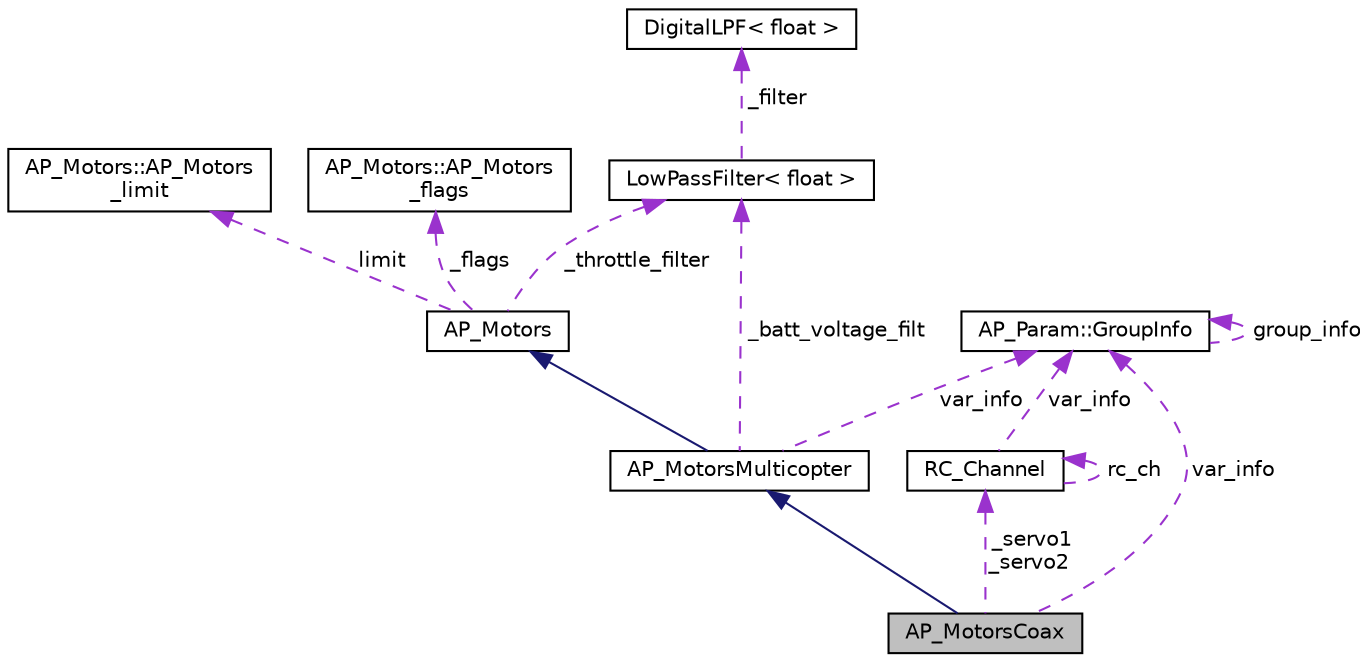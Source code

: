 digraph "AP_MotorsCoax"
{
 // INTERACTIVE_SVG=YES
  edge [fontname="Helvetica",fontsize="10",labelfontname="Helvetica",labelfontsize="10"];
  node [fontname="Helvetica",fontsize="10",shape=record];
  Node1 [label="AP_MotorsCoax",height=0.2,width=0.4,color="black", fillcolor="grey75", style="filled", fontcolor="black"];
  Node2 -> Node1 [dir="back",color="midnightblue",fontsize="10",style="solid",fontname="Helvetica"];
  Node2 [label="AP_MotorsMulticopter",height=0.2,width=0.4,color="black", fillcolor="white", style="filled",URL="$classAP__MotorsMulticopter.html"];
  Node3 -> Node2 [dir="back",color="midnightblue",fontsize="10",style="solid",fontname="Helvetica"];
  Node3 [label="AP_Motors",height=0.2,width=0.4,color="black", fillcolor="white", style="filled",URL="$classAP__Motors.html"];
  Node4 -> Node3 [dir="back",color="darkorchid3",fontsize="10",style="dashed",label=" limit" ,fontname="Helvetica"];
  Node4 [label="AP_Motors::AP_Motors\l_limit",height=0.2,width=0.4,color="black", fillcolor="white", style="filled",URL="$structAP__Motors_1_1AP__Motors__limit.html"];
  Node5 -> Node3 [dir="back",color="darkorchid3",fontsize="10",style="dashed",label=" _throttle_filter" ,fontname="Helvetica"];
  Node5 [label="LowPassFilter\< float \>",height=0.2,width=0.4,color="black", fillcolor="white", style="filled",URL="$classLowPassFilter.html"];
  Node6 -> Node5 [dir="back",color="darkorchid3",fontsize="10",style="dashed",label=" _filter" ,fontname="Helvetica"];
  Node6 [label="DigitalLPF\< float \>",height=0.2,width=0.4,color="black", fillcolor="white", style="filled",URL="$classDigitalLPF.html"];
  Node7 -> Node3 [dir="back",color="darkorchid3",fontsize="10",style="dashed",label=" _flags" ,fontname="Helvetica"];
  Node7 [label="AP_Motors::AP_Motors\l_flags",height=0.2,width=0.4,color="black", fillcolor="white", style="filled",URL="$structAP__Motors_1_1AP__Motors__flags.html"];
  Node5 -> Node2 [dir="back",color="darkorchid3",fontsize="10",style="dashed",label=" _batt_voltage_filt" ,fontname="Helvetica"];
  Node8 -> Node2 [dir="back",color="darkorchid3",fontsize="10",style="dashed",label=" var_info" ,fontname="Helvetica"];
  Node8 [label="AP_Param::GroupInfo",height=0.2,width=0.4,color="black", fillcolor="white", style="filled",URL="$structAP__Param_1_1GroupInfo.html"];
  Node8 -> Node8 [dir="back",color="darkorchid3",fontsize="10",style="dashed",label=" group_info" ,fontname="Helvetica"];
  Node8 -> Node1 [dir="back",color="darkorchid3",fontsize="10",style="dashed",label=" var_info" ,fontname="Helvetica"];
  Node9 -> Node1 [dir="back",color="darkorchid3",fontsize="10",style="dashed",label=" _servo1\n_servo2" ,fontname="Helvetica"];
  Node9 [label="RC_Channel",height=0.2,width=0.4,color="black", fillcolor="white", style="filled",URL="$classRC__Channel.html",tooltip="Object managing one RC channel. "];
  Node8 -> Node9 [dir="back",color="darkorchid3",fontsize="10",style="dashed",label=" var_info" ,fontname="Helvetica"];
  Node9 -> Node9 [dir="back",color="darkorchid3",fontsize="10",style="dashed",label=" rc_ch" ,fontname="Helvetica"];
}
